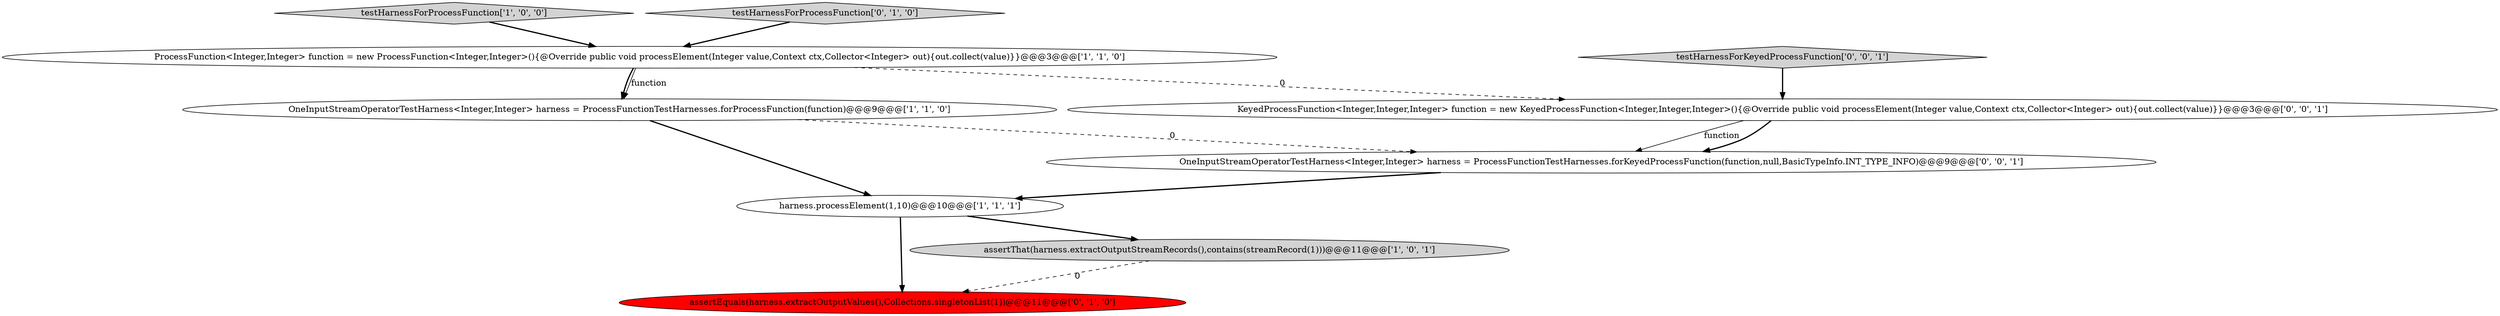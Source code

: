 digraph {
3 [style = filled, label = "harness.processElement(1,10)@@@10@@@['1', '1', '1']", fillcolor = white, shape = ellipse image = "AAA0AAABBB1BBB"];
4 [style = filled, label = "testHarnessForProcessFunction['1', '0', '0']", fillcolor = lightgray, shape = diamond image = "AAA0AAABBB1BBB"];
6 [style = filled, label = "assertEquals(harness.extractOutputValues(),Collections.singletonList(1))@@@11@@@['0', '1', '0']", fillcolor = red, shape = ellipse image = "AAA1AAABBB2BBB"];
1 [style = filled, label = "ProcessFunction<Integer,Integer> function = new ProcessFunction<Integer,Integer>(){@Override public void processElement(Integer value,Context ctx,Collector<Integer> out){out.collect(value)}}@@@3@@@['1', '1', '0']", fillcolor = white, shape = ellipse image = "AAA0AAABBB1BBB"];
5 [style = filled, label = "testHarnessForProcessFunction['0', '1', '0']", fillcolor = lightgray, shape = diamond image = "AAA0AAABBB2BBB"];
0 [style = filled, label = "assertThat(harness.extractOutputStreamRecords(),contains(streamRecord(1)))@@@11@@@['1', '0', '1']", fillcolor = lightgray, shape = ellipse image = "AAA0AAABBB1BBB"];
9 [style = filled, label = "KeyedProcessFunction<Integer,Integer,Integer> function = new KeyedProcessFunction<Integer,Integer,Integer>(){@Override public void processElement(Integer value,Context ctx,Collector<Integer> out){out.collect(value)}}@@@3@@@['0', '0', '1']", fillcolor = white, shape = ellipse image = "AAA0AAABBB3BBB"];
2 [style = filled, label = "OneInputStreamOperatorTestHarness<Integer,Integer> harness = ProcessFunctionTestHarnesses.forProcessFunction(function)@@@9@@@['1', '1', '0']", fillcolor = white, shape = ellipse image = "AAA0AAABBB1BBB"];
8 [style = filled, label = "OneInputStreamOperatorTestHarness<Integer,Integer> harness = ProcessFunctionTestHarnesses.forKeyedProcessFunction(function,null,BasicTypeInfo.INT_TYPE_INFO)@@@9@@@['0', '0', '1']", fillcolor = white, shape = ellipse image = "AAA0AAABBB3BBB"];
7 [style = filled, label = "testHarnessForKeyedProcessFunction['0', '0', '1']", fillcolor = lightgray, shape = diamond image = "AAA0AAABBB3BBB"];
7->9 [style = bold, label=""];
9->8 [style = solid, label="function"];
3->6 [style = bold, label=""];
5->1 [style = bold, label=""];
1->2 [style = bold, label=""];
1->2 [style = solid, label="function"];
4->1 [style = bold, label=""];
1->9 [style = dashed, label="0"];
9->8 [style = bold, label=""];
2->8 [style = dashed, label="0"];
3->0 [style = bold, label=""];
2->3 [style = bold, label=""];
0->6 [style = dashed, label="0"];
8->3 [style = bold, label=""];
}
